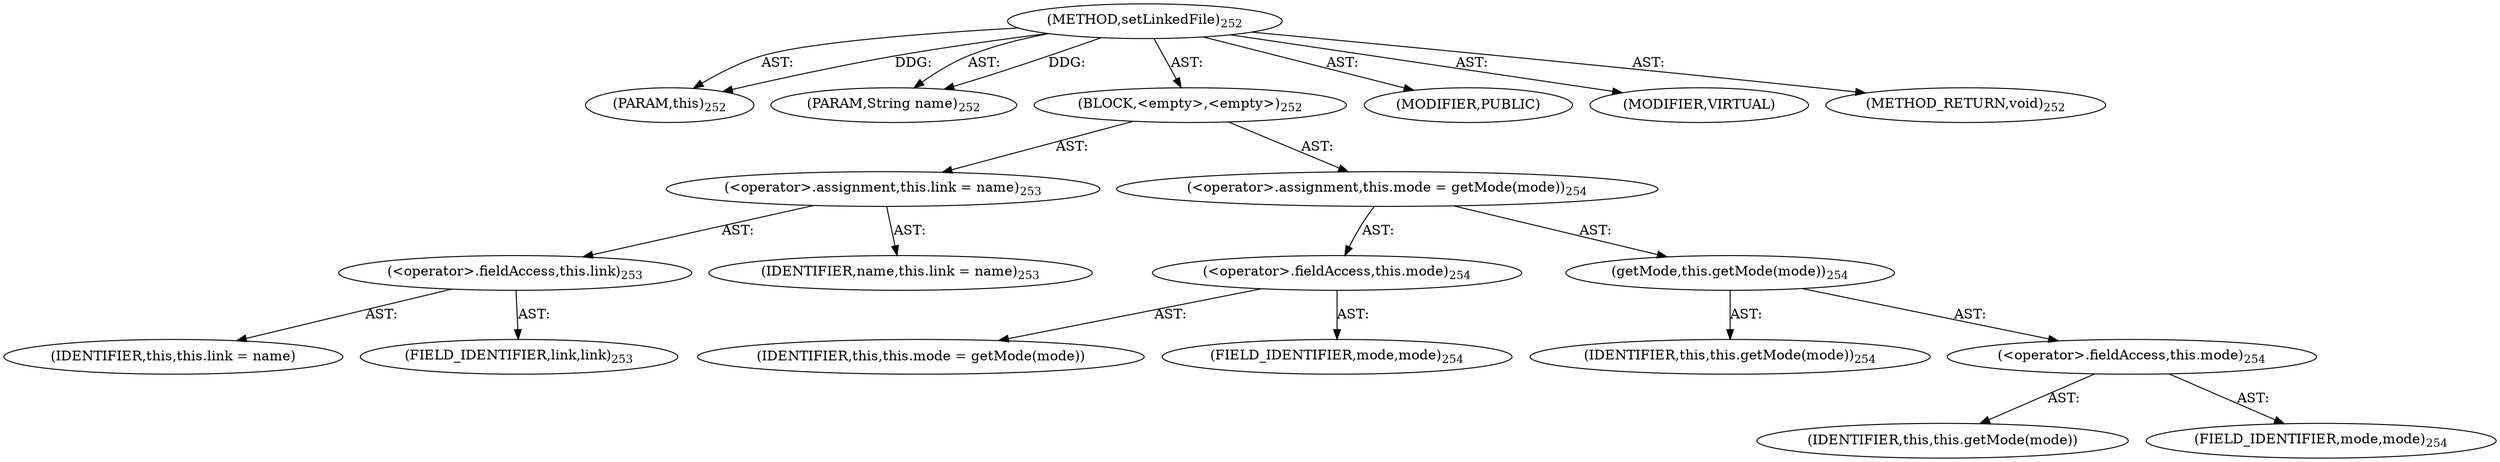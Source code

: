 digraph "setLinkedFile" {  
"111669149706" [label = <(METHOD,setLinkedFile)<SUB>252</SUB>> ]
"115964116998" [label = <(PARAM,this)<SUB>252</SUB>> ]
"115964117011" [label = <(PARAM,String name)<SUB>252</SUB>> ]
"25769803792" [label = <(BLOCK,&lt;empty&gt;,&lt;empty&gt;)<SUB>252</SUB>> ]
"30064771159" [label = <(&lt;operator&gt;.assignment,this.link = name)<SUB>253</SUB>> ]
"30064771160" [label = <(&lt;operator&gt;.fieldAccess,this.link)<SUB>253</SUB>> ]
"68719476816" [label = <(IDENTIFIER,this,this.link = name)> ]
"55834574868" [label = <(FIELD_IDENTIFIER,link,link)<SUB>253</SUB>> ]
"68719476817" [label = <(IDENTIFIER,name,this.link = name)<SUB>253</SUB>> ]
"30064771161" [label = <(&lt;operator&gt;.assignment,this.mode = getMode(mode))<SUB>254</SUB>> ]
"30064771162" [label = <(&lt;operator&gt;.fieldAccess,this.mode)<SUB>254</SUB>> ]
"68719476818" [label = <(IDENTIFIER,this,this.mode = getMode(mode))> ]
"55834574869" [label = <(FIELD_IDENTIFIER,mode,mode)<SUB>254</SUB>> ]
"30064771163" [label = <(getMode,this.getMode(mode))<SUB>254</SUB>> ]
"68719476746" [label = <(IDENTIFIER,this,this.getMode(mode))<SUB>254</SUB>> ]
"30064771164" [label = <(&lt;operator&gt;.fieldAccess,this.mode)<SUB>254</SUB>> ]
"68719476819" [label = <(IDENTIFIER,this,this.getMode(mode))> ]
"55834574870" [label = <(FIELD_IDENTIFIER,mode,mode)<SUB>254</SUB>> ]
"133143986204" [label = <(MODIFIER,PUBLIC)> ]
"133143986205" [label = <(MODIFIER,VIRTUAL)> ]
"128849018890" [label = <(METHOD_RETURN,void)<SUB>252</SUB>> ]
  "111669149706" -> "115964116998"  [ label = "AST: "] 
  "111669149706" -> "115964117011"  [ label = "AST: "] 
  "111669149706" -> "25769803792"  [ label = "AST: "] 
  "111669149706" -> "133143986204"  [ label = "AST: "] 
  "111669149706" -> "133143986205"  [ label = "AST: "] 
  "111669149706" -> "128849018890"  [ label = "AST: "] 
  "25769803792" -> "30064771159"  [ label = "AST: "] 
  "25769803792" -> "30064771161"  [ label = "AST: "] 
  "30064771159" -> "30064771160"  [ label = "AST: "] 
  "30064771159" -> "68719476817"  [ label = "AST: "] 
  "30064771160" -> "68719476816"  [ label = "AST: "] 
  "30064771160" -> "55834574868"  [ label = "AST: "] 
  "30064771161" -> "30064771162"  [ label = "AST: "] 
  "30064771161" -> "30064771163"  [ label = "AST: "] 
  "30064771162" -> "68719476818"  [ label = "AST: "] 
  "30064771162" -> "55834574869"  [ label = "AST: "] 
  "30064771163" -> "68719476746"  [ label = "AST: "] 
  "30064771163" -> "30064771164"  [ label = "AST: "] 
  "30064771164" -> "68719476819"  [ label = "AST: "] 
  "30064771164" -> "55834574870"  [ label = "AST: "] 
  "111669149706" -> "115964116998"  [ label = "DDG: "] 
  "111669149706" -> "115964117011"  [ label = "DDG: "] 
}
